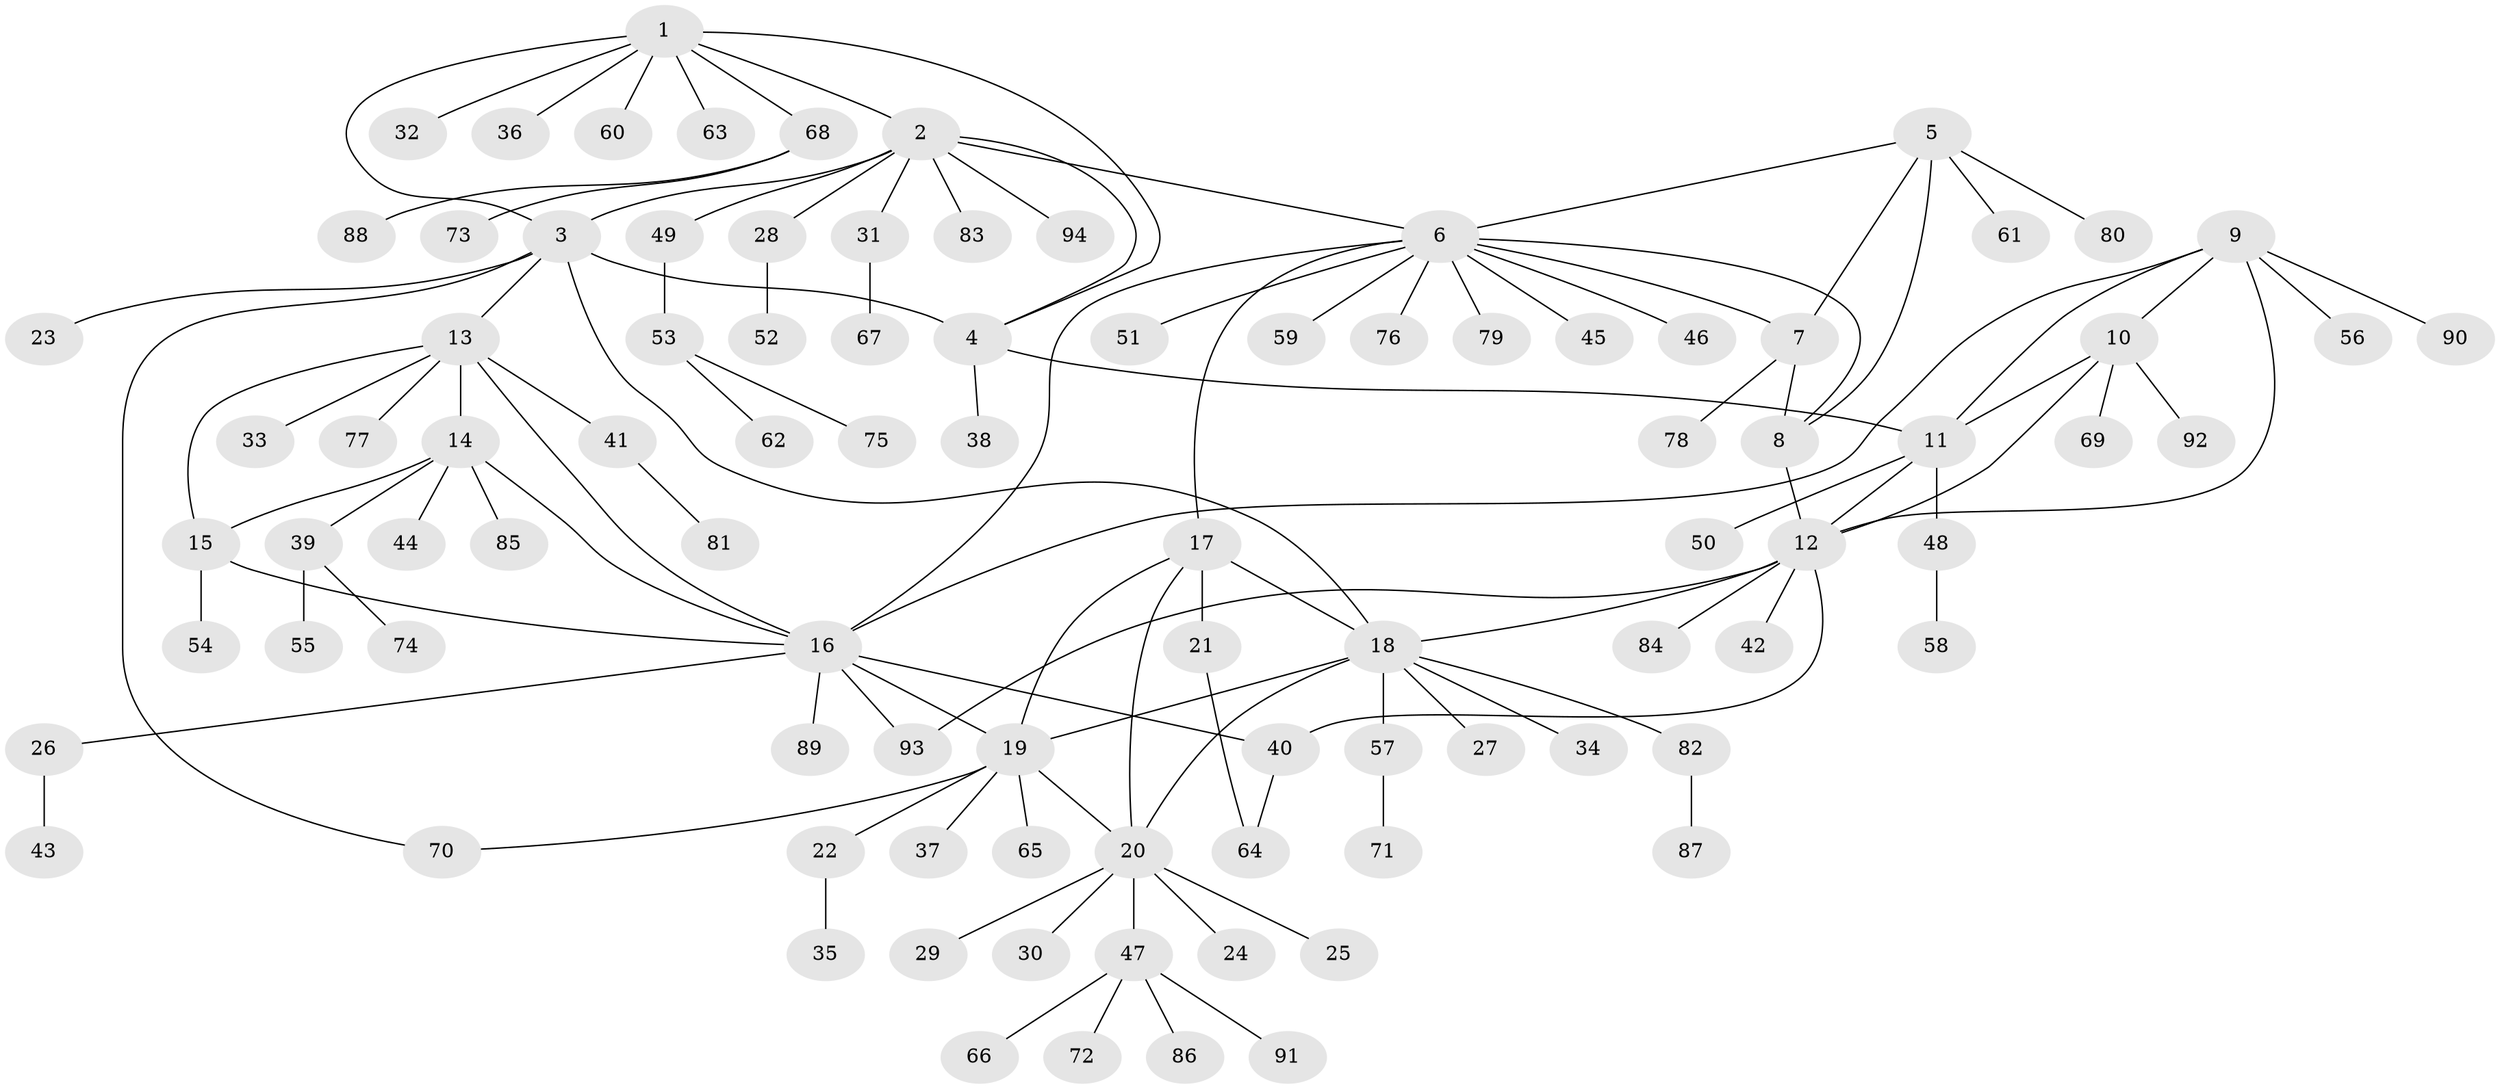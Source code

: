 // coarse degree distribution, {3: 0.02127659574468085, 6: 0.02127659574468085, 5: 0.02127659574468085, 7: 0.06382978723404255, 1: 0.7872340425531915, 10: 0.02127659574468085, 8: 0.02127659574468085, 2: 0.02127659574468085, 12: 0.02127659574468085}
// Generated by graph-tools (version 1.1) at 2025/58/03/04/25 21:58:51]
// undirected, 94 vertices, 118 edges
graph export_dot {
graph [start="1"]
  node [color=gray90,style=filled];
  1;
  2;
  3;
  4;
  5;
  6;
  7;
  8;
  9;
  10;
  11;
  12;
  13;
  14;
  15;
  16;
  17;
  18;
  19;
  20;
  21;
  22;
  23;
  24;
  25;
  26;
  27;
  28;
  29;
  30;
  31;
  32;
  33;
  34;
  35;
  36;
  37;
  38;
  39;
  40;
  41;
  42;
  43;
  44;
  45;
  46;
  47;
  48;
  49;
  50;
  51;
  52;
  53;
  54;
  55;
  56;
  57;
  58;
  59;
  60;
  61;
  62;
  63;
  64;
  65;
  66;
  67;
  68;
  69;
  70;
  71;
  72;
  73;
  74;
  75;
  76;
  77;
  78;
  79;
  80;
  81;
  82;
  83;
  84;
  85;
  86;
  87;
  88;
  89;
  90;
  91;
  92;
  93;
  94;
  1 -- 2;
  1 -- 3;
  1 -- 4;
  1 -- 32;
  1 -- 36;
  1 -- 60;
  1 -- 63;
  1 -- 68;
  2 -- 3;
  2 -- 4;
  2 -- 6;
  2 -- 28;
  2 -- 31;
  2 -- 49;
  2 -- 83;
  2 -- 94;
  3 -- 4;
  3 -- 13;
  3 -- 18;
  3 -- 23;
  3 -- 70;
  4 -- 11;
  4 -- 38;
  5 -- 6;
  5 -- 7;
  5 -- 8;
  5 -- 61;
  5 -- 80;
  6 -- 7;
  6 -- 8;
  6 -- 16;
  6 -- 17;
  6 -- 45;
  6 -- 46;
  6 -- 51;
  6 -- 59;
  6 -- 76;
  6 -- 79;
  7 -- 8;
  7 -- 78;
  8 -- 12;
  9 -- 10;
  9 -- 11;
  9 -- 12;
  9 -- 16;
  9 -- 56;
  9 -- 90;
  10 -- 11;
  10 -- 12;
  10 -- 69;
  10 -- 92;
  11 -- 12;
  11 -- 48;
  11 -- 50;
  12 -- 18;
  12 -- 40;
  12 -- 42;
  12 -- 84;
  12 -- 93;
  13 -- 14;
  13 -- 15;
  13 -- 16;
  13 -- 33;
  13 -- 41;
  13 -- 77;
  14 -- 15;
  14 -- 16;
  14 -- 39;
  14 -- 44;
  14 -- 85;
  15 -- 16;
  15 -- 54;
  16 -- 19;
  16 -- 26;
  16 -- 40;
  16 -- 89;
  16 -- 93;
  17 -- 18;
  17 -- 19;
  17 -- 20;
  17 -- 21;
  18 -- 19;
  18 -- 20;
  18 -- 27;
  18 -- 34;
  18 -- 57;
  18 -- 82;
  19 -- 20;
  19 -- 22;
  19 -- 37;
  19 -- 65;
  19 -- 70;
  20 -- 24;
  20 -- 25;
  20 -- 29;
  20 -- 30;
  20 -- 47;
  21 -- 64;
  22 -- 35;
  26 -- 43;
  28 -- 52;
  31 -- 67;
  39 -- 55;
  39 -- 74;
  40 -- 64;
  41 -- 81;
  47 -- 66;
  47 -- 72;
  47 -- 86;
  47 -- 91;
  48 -- 58;
  49 -- 53;
  53 -- 62;
  53 -- 75;
  57 -- 71;
  68 -- 73;
  68 -- 88;
  82 -- 87;
}
